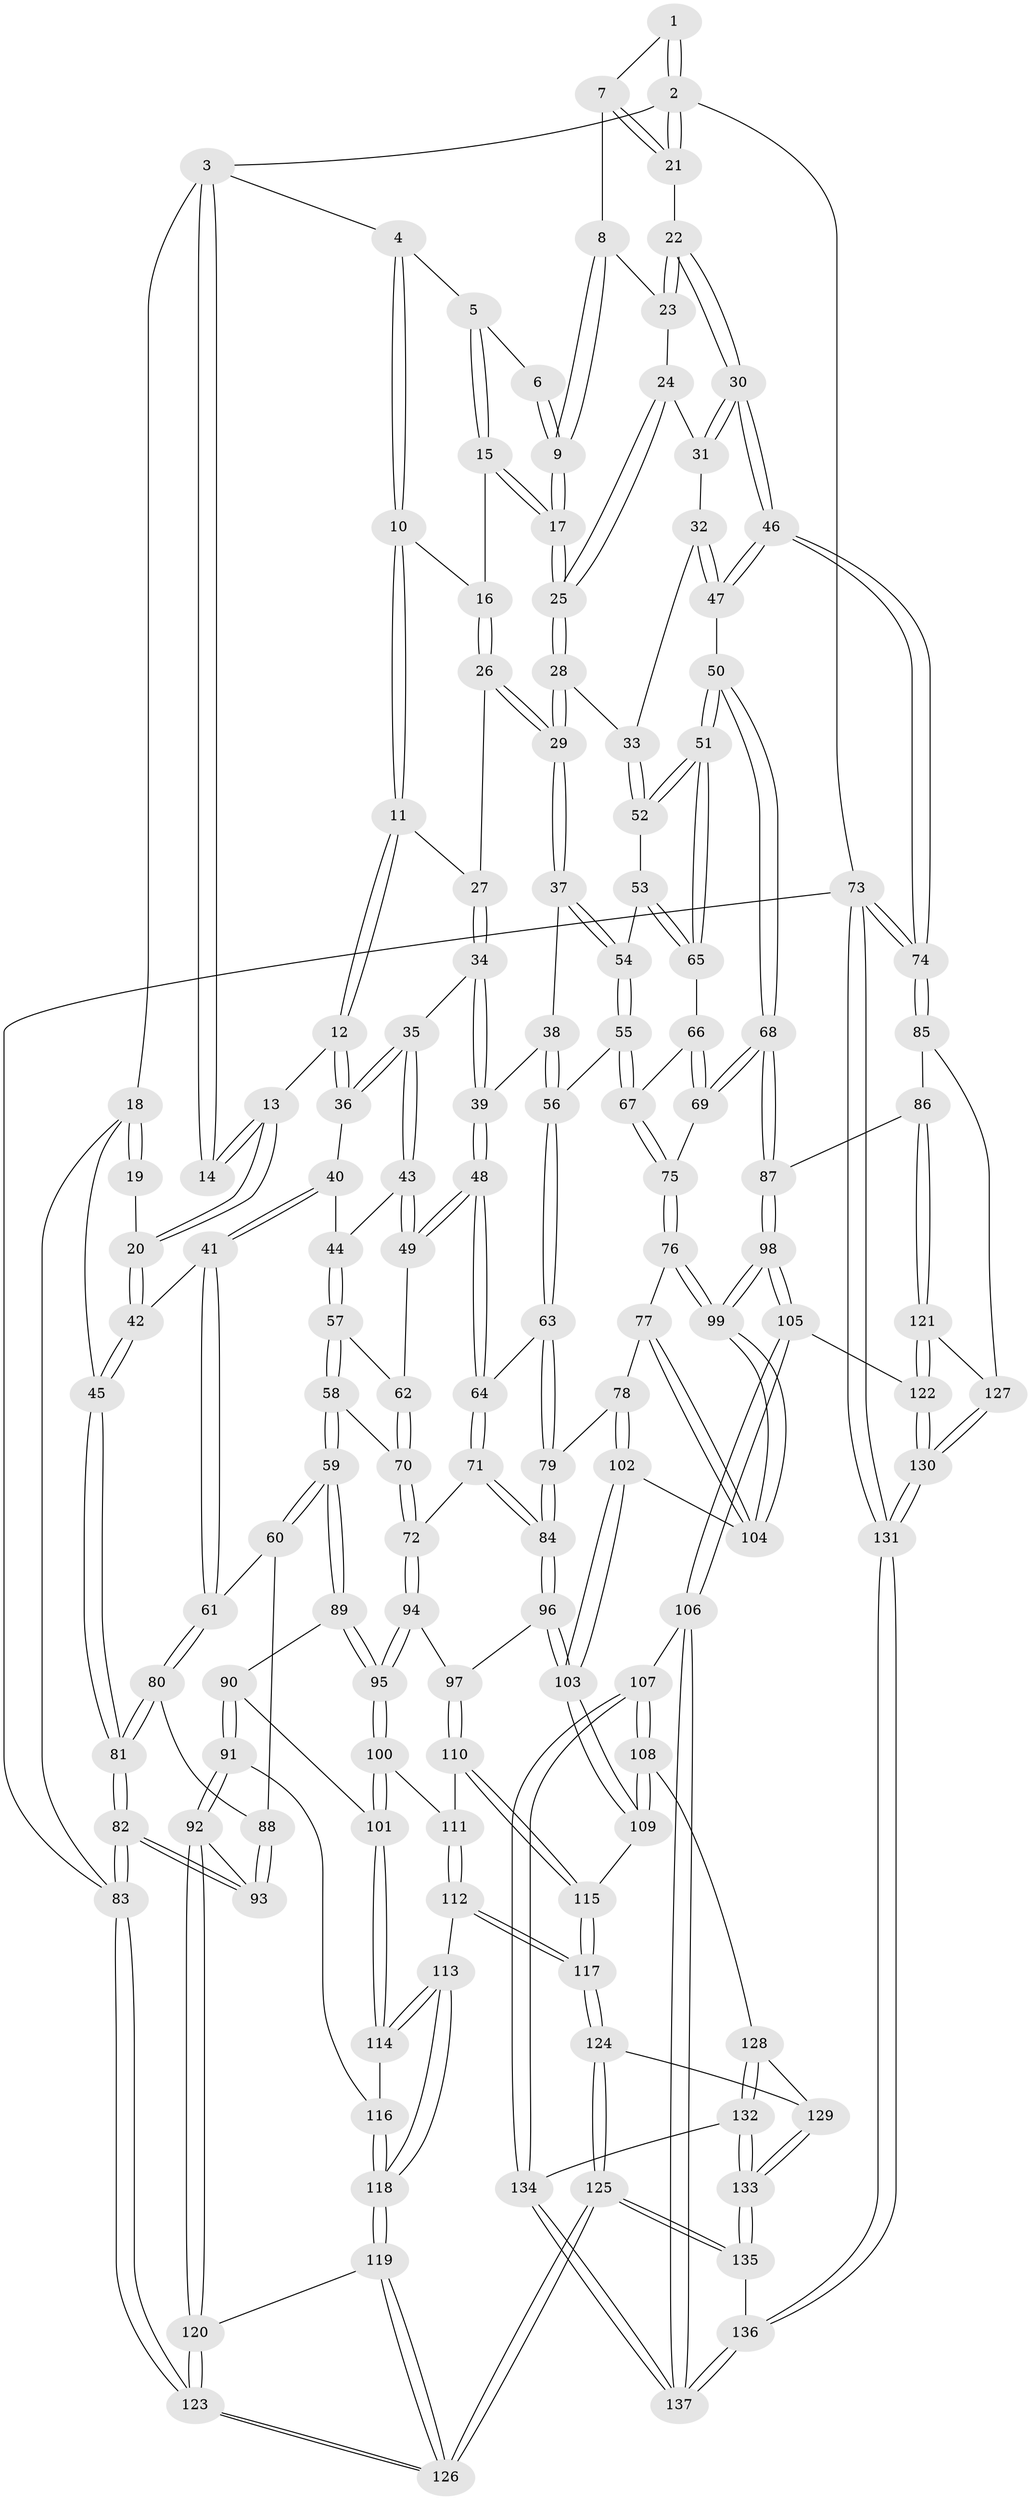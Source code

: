 // Generated by graph-tools (version 1.1) at 2025/17/03/09/25 04:17:13]
// undirected, 137 vertices, 339 edges
graph export_dot {
graph [start="1"]
  node [color=gray90,style=filled];
  1 [pos="+0.9902287327057402+0"];
  2 [pos="+1+0"];
  3 [pos="+0.23375509063103034+0"];
  4 [pos="+0.47938929481632064+0"];
  5 [pos="+0.5662169500314451+0"];
  6 [pos="+0.8527849215566384+0"];
  7 [pos="+0.8506561664395474+0.06927527226400139"];
  8 [pos="+0.8445842446364079+0.08340982806699179"];
  9 [pos="+0.7556307033704016+0.13181585280047511"];
  10 [pos="+0.4362380154401539+0.07761949726770273"];
  11 [pos="+0.4146527080051127+0.12456136927046109"];
  12 [pos="+0.3390795028034102+0.1690176325033631"];
  13 [pos="+0.2128158151669754+0.08052159354029369"];
  14 [pos="+0.2202132991040204+0"];
  15 [pos="+0.5803773527674942+0"];
  16 [pos="+0.5648228866486805+0.12255494152210362"];
  17 [pos="+0.7373006477503936+0.14708898702881343"];
  18 [pos="+0+0.12540738649830152"];
  19 [pos="+0.0482816599369705+0.03247657416193023"];
  20 [pos="+0.09407315763936067+0.19619165377798656"];
  21 [pos="+1+0.03269318872768279"];
  22 [pos="+1+0.08592104292727247"];
  23 [pos="+0.8976966646348522+0.11377924702417619"];
  24 [pos="+0.8972347125292144+0.1746886249778132"];
  25 [pos="+0.7340480835607863+0.16015778294887034"];
  26 [pos="+0.5762097595541507+0.15737628444174742"];
  27 [pos="+0.5129554991940624+0.19341742174886026"];
  28 [pos="+0.7168275810978951+0.20169326612332764"];
  29 [pos="+0.7151163201042331+0.20298973629035752"];
  30 [pos="+1+0.19973078897035568"];
  31 [pos="+0.9009975653358511+0.17968493370690317"];
  32 [pos="+0.871620778814309+0.27008513197593487"];
  33 [pos="+0.8528914366311282+0.27095612005280684"];
  34 [pos="+0.4949095887002873+0.2691397666816166"];
  35 [pos="+0.46919115524319854+0.27517808582371844"];
  36 [pos="+0.33991719240821183+0.17974233251851335"];
  37 [pos="+0.7061254979262742+0.22543315717739554"];
  38 [pos="+0.6171938177512927+0.31030575931178245"];
  39 [pos="+0.5718537595704165+0.3318784643826274"];
  40 [pos="+0.32795942620867363+0.218647284287954"];
  41 [pos="+0.17135397444387604+0.3673623711480908"];
  42 [pos="+0.0484235236368145+0.251993384435909"];
  43 [pos="+0.44224502265581545+0.3042524429672251"];
  44 [pos="+0.379623809602448+0.3396416025992359"];
  45 [pos="+0+0.24810852135999734"];
  46 [pos="+1+0.33533913933595966"];
  47 [pos="+1+0.3438446334681731"];
  48 [pos="+0.542899355845624+0.4286027027284315"];
  49 [pos="+0.49308859550984013+0.42731353762633617"];
  50 [pos="+0.9069926290980008+0.42868269072451104"];
  51 [pos="+0.9057199360857319+0.4281172801658116"];
  52 [pos="+0.8376901732519617+0.33715771631359037"];
  53 [pos="+0.7758342873517744+0.3868681196429647"];
  54 [pos="+0.755812896643076+0.38615639772790006"];
  55 [pos="+0.7128272941323358+0.4422016345860452"];
  56 [pos="+0.7083221515893766+0.44142236159638487"];
  57 [pos="+0.3560096914884806+0.39674598226427404"];
  58 [pos="+0.27918812282879557+0.43735999379798995"];
  59 [pos="+0.24896712637710167+0.443271173224929"];
  60 [pos="+0.19727886017000212+0.4166896007072686"];
  61 [pos="+0.1829696510829387+0.3912065638205313"];
  62 [pos="+0.4692149701660963+0.43161497423587897"];
  63 [pos="+0.569859939771245+0.4671483306662721"];
  64 [pos="+0.5656524459722094+0.4630134620706575"];
  65 [pos="+0.8267621724218047+0.41776197422524464"];
  66 [pos="+0.803594150370252+0.46702975948777276"];
  67 [pos="+0.7144060187291214+0.4455373659244366"];
  68 [pos="+0.858399217742924+0.5507853920063349"];
  69 [pos="+0.8477726834578728+0.5465252644997682"];
  70 [pos="+0.42264428641102175+0.5358399734874851"];
  71 [pos="+0.4532639095403164+0.550103857432379"];
  72 [pos="+0.4271511486340477+0.5490998306801989"];
  73 [pos="+1+1"];
  74 [pos="+1+0.6630949922372563"];
  75 [pos="+0.732499112417096+0.5321726668863964"];
  76 [pos="+0.6896181971749549+0.586335160002772"];
  77 [pos="+0.6109987451733984+0.5660693144338821"];
  78 [pos="+0.5978081259964737+0.5615117231248058"];
  79 [pos="+0.587493616399391+0.5536805936802994"];
  80 [pos="+0+0.5341660966201585"];
  81 [pos="+0+0.540374457170962"];
  82 [pos="+0+0.6565473034102824"];
  83 [pos="+0+1"];
  84 [pos="+0.528798993963305+0.5920082939377397"];
  85 [pos="+1+0.6741375793609206"];
  86 [pos="+0.949735209326193+0.6741563454554649"];
  87 [pos="+0.9185328304471586+0.6706749353185086"];
  88 [pos="+0.13861185699477202+0.4857520092694539"];
  89 [pos="+0.26650809929204367+0.5364528352861566"];
  90 [pos="+0.2401693478323652+0.5816023826469591"];
  91 [pos="+0.14022275418422522+0.7060331214413827"];
  92 [pos="+0.1221765494999999+0.7076369688409243"];
  93 [pos="+0.07716963228929322+0.6790576313561512"];
  94 [pos="+0.39817880909876263+0.6102253678363098"];
  95 [pos="+0.3466214982723654+0.6179572990162376"];
  96 [pos="+0.49425550915360134+0.6637919749985103"];
  97 [pos="+0.4182671967568198+0.6293301370652213"];
  98 [pos="+0.7584778196774928+0.7604665281488949"];
  99 [pos="+0.7324288990421873+0.7124530051206608"];
  100 [pos="+0.33856899078528535+0.636970865920689"];
  101 [pos="+0.2873759430722052+0.6938971127034962"];
  102 [pos="+0.5882381757996203+0.6592442456212741"];
  103 [pos="+0.5214615547856721+0.7352780220386865"];
  104 [pos="+0.625574967646682+0.6642590877631205"];
  105 [pos="+0.73898002029744+0.7978438377565034"];
  106 [pos="+0.7170900370504723+0.8120451735114481"];
  107 [pos="+0.7073448167032556+0.8128836342295499"];
  108 [pos="+0.5722364963554898+0.7929472721441422"];
  109 [pos="+0.522748722033552+0.7579629302865738"];
  110 [pos="+0.398570497831885+0.721678617105385"];
  111 [pos="+0.3615768885051724+0.6826285711633415"];
  112 [pos="+0.3257064179726231+0.7866051530174493"];
  113 [pos="+0.3133844033011699+0.7809707202897795"];
  114 [pos="+0.2638782331806078+0.7298367846226751"];
  115 [pos="+0.4147482585449296+0.7910053378364617"];
  116 [pos="+0.18360187309893158+0.719471180182435"];
  117 [pos="+0.3799558269397479+0.8168699089481993"];
  118 [pos="+0.22992787420336794+0.8585226779457497"];
  119 [pos="+0.21953307469322964+0.8817838207363723"];
  120 [pos="+0.11629950275609555+0.7934277337616613"];
  121 [pos="+0.9231849748188384+0.8591620785777094"];
  122 [pos="+0.749973050728939+0.8077822653337785"];
  123 [pos="+0+1"];
  124 [pos="+0.37849715206293766+0.8501808122829024"];
  125 [pos="+0.2593012580390569+1"];
  126 [pos="+0.25653960169164075+1"];
  127 [pos="+0.9372844329812552+0.8816373034113308"];
  128 [pos="+0.5387667310957055+0.8667214882556957"];
  129 [pos="+0.45449335273998354+0.8850266972496534"];
  130 [pos="+0.9669813239374405+1"];
  131 [pos="+1+1"];
  132 [pos="+0.5205331030238689+0.9487283523736487"];
  133 [pos="+0.5161096438419491+0.95273694482114"];
  134 [pos="+0.5931515655913967+0.9512054389467997"];
  135 [pos="+0.35229185107527977+1"];
  136 [pos="+0.7182093059856499+1"];
  137 [pos="+0.7104600026799036+1"];
  1 -- 2;
  1 -- 2;
  1 -- 7;
  2 -- 3;
  2 -- 21;
  2 -- 21;
  2 -- 73;
  3 -- 4;
  3 -- 14;
  3 -- 14;
  3 -- 18;
  4 -- 5;
  4 -- 10;
  4 -- 10;
  5 -- 6;
  5 -- 15;
  5 -- 15;
  6 -- 9;
  6 -- 9;
  7 -- 8;
  7 -- 21;
  7 -- 21;
  8 -- 9;
  8 -- 9;
  8 -- 23;
  9 -- 17;
  9 -- 17;
  10 -- 11;
  10 -- 11;
  10 -- 16;
  11 -- 12;
  11 -- 12;
  11 -- 27;
  12 -- 13;
  12 -- 36;
  12 -- 36;
  13 -- 14;
  13 -- 14;
  13 -- 20;
  13 -- 20;
  15 -- 16;
  15 -- 17;
  15 -- 17;
  16 -- 26;
  16 -- 26;
  17 -- 25;
  17 -- 25;
  18 -- 19;
  18 -- 19;
  18 -- 45;
  18 -- 83;
  19 -- 20;
  20 -- 42;
  20 -- 42;
  21 -- 22;
  22 -- 23;
  22 -- 23;
  22 -- 30;
  22 -- 30;
  23 -- 24;
  24 -- 25;
  24 -- 25;
  24 -- 31;
  25 -- 28;
  25 -- 28;
  26 -- 27;
  26 -- 29;
  26 -- 29;
  27 -- 34;
  27 -- 34;
  28 -- 29;
  28 -- 29;
  28 -- 33;
  29 -- 37;
  29 -- 37;
  30 -- 31;
  30 -- 31;
  30 -- 46;
  30 -- 46;
  31 -- 32;
  32 -- 33;
  32 -- 47;
  32 -- 47;
  33 -- 52;
  33 -- 52;
  34 -- 35;
  34 -- 39;
  34 -- 39;
  35 -- 36;
  35 -- 36;
  35 -- 43;
  35 -- 43;
  36 -- 40;
  37 -- 38;
  37 -- 54;
  37 -- 54;
  38 -- 39;
  38 -- 56;
  38 -- 56;
  39 -- 48;
  39 -- 48;
  40 -- 41;
  40 -- 41;
  40 -- 44;
  41 -- 42;
  41 -- 61;
  41 -- 61;
  42 -- 45;
  42 -- 45;
  43 -- 44;
  43 -- 49;
  43 -- 49;
  44 -- 57;
  44 -- 57;
  45 -- 81;
  45 -- 81;
  46 -- 47;
  46 -- 47;
  46 -- 74;
  46 -- 74;
  47 -- 50;
  48 -- 49;
  48 -- 49;
  48 -- 64;
  48 -- 64;
  49 -- 62;
  50 -- 51;
  50 -- 51;
  50 -- 68;
  50 -- 68;
  51 -- 52;
  51 -- 52;
  51 -- 65;
  51 -- 65;
  52 -- 53;
  53 -- 54;
  53 -- 65;
  53 -- 65;
  54 -- 55;
  54 -- 55;
  55 -- 56;
  55 -- 67;
  55 -- 67;
  56 -- 63;
  56 -- 63;
  57 -- 58;
  57 -- 58;
  57 -- 62;
  58 -- 59;
  58 -- 59;
  58 -- 70;
  59 -- 60;
  59 -- 60;
  59 -- 89;
  59 -- 89;
  60 -- 61;
  60 -- 88;
  61 -- 80;
  61 -- 80;
  62 -- 70;
  62 -- 70;
  63 -- 64;
  63 -- 79;
  63 -- 79;
  64 -- 71;
  64 -- 71;
  65 -- 66;
  66 -- 67;
  66 -- 69;
  66 -- 69;
  67 -- 75;
  67 -- 75;
  68 -- 69;
  68 -- 69;
  68 -- 87;
  68 -- 87;
  69 -- 75;
  70 -- 72;
  70 -- 72;
  71 -- 72;
  71 -- 84;
  71 -- 84;
  72 -- 94;
  72 -- 94;
  73 -- 74;
  73 -- 74;
  73 -- 131;
  73 -- 131;
  73 -- 83;
  74 -- 85;
  74 -- 85;
  75 -- 76;
  75 -- 76;
  76 -- 77;
  76 -- 99;
  76 -- 99;
  77 -- 78;
  77 -- 104;
  77 -- 104;
  78 -- 79;
  78 -- 102;
  78 -- 102;
  79 -- 84;
  79 -- 84;
  80 -- 81;
  80 -- 81;
  80 -- 88;
  81 -- 82;
  81 -- 82;
  82 -- 83;
  82 -- 83;
  82 -- 93;
  82 -- 93;
  83 -- 123;
  83 -- 123;
  84 -- 96;
  84 -- 96;
  85 -- 86;
  85 -- 127;
  86 -- 87;
  86 -- 121;
  86 -- 121;
  87 -- 98;
  87 -- 98;
  88 -- 93;
  88 -- 93;
  89 -- 90;
  89 -- 95;
  89 -- 95;
  90 -- 91;
  90 -- 91;
  90 -- 101;
  91 -- 92;
  91 -- 92;
  91 -- 116;
  92 -- 93;
  92 -- 120;
  92 -- 120;
  94 -- 95;
  94 -- 95;
  94 -- 97;
  95 -- 100;
  95 -- 100;
  96 -- 97;
  96 -- 103;
  96 -- 103;
  97 -- 110;
  97 -- 110;
  98 -- 99;
  98 -- 99;
  98 -- 105;
  98 -- 105;
  99 -- 104;
  99 -- 104;
  100 -- 101;
  100 -- 101;
  100 -- 111;
  101 -- 114;
  101 -- 114;
  102 -- 103;
  102 -- 103;
  102 -- 104;
  103 -- 109;
  103 -- 109;
  105 -- 106;
  105 -- 106;
  105 -- 122;
  106 -- 107;
  106 -- 137;
  106 -- 137;
  107 -- 108;
  107 -- 108;
  107 -- 134;
  107 -- 134;
  108 -- 109;
  108 -- 109;
  108 -- 128;
  109 -- 115;
  110 -- 111;
  110 -- 115;
  110 -- 115;
  111 -- 112;
  111 -- 112;
  112 -- 113;
  112 -- 117;
  112 -- 117;
  113 -- 114;
  113 -- 114;
  113 -- 118;
  113 -- 118;
  114 -- 116;
  115 -- 117;
  115 -- 117;
  116 -- 118;
  116 -- 118;
  117 -- 124;
  117 -- 124;
  118 -- 119;
  118 -- 119;
  119 -- 120;
  119 -- 126;
  119 -- 126;
  120 -- 123;
  120 -- 123;
  121 -- 122;
  121 -- 122;
  121 -- 127;
  122 -- 130;
  122 -- 130;
  123 -- 126;
  123 -- 126;
  124 -- 125;
  124 -- 125;
  124 -- 129;
  125 -- 126;
  125 -- 126;
  125 -- 135;
  125 -- 135;
  127 -- 130;
  127 -- 130;
  128 -- 129;
  128 -- 132;
  128 -- 132;
  129 -- 133;
  129 -- 133;
  130 -- 131;
  130 -- 131;
  131 -- 136;
  131 -- 136;
  132 -- 133;
  132 -- 133;
  132 -- 134;
  133 -- 135;
  133 -- 135;
  134 -- 137;
  134 -- 137;
  135 -- 136;
  136 -- 137;
  136 -- 137;
}
